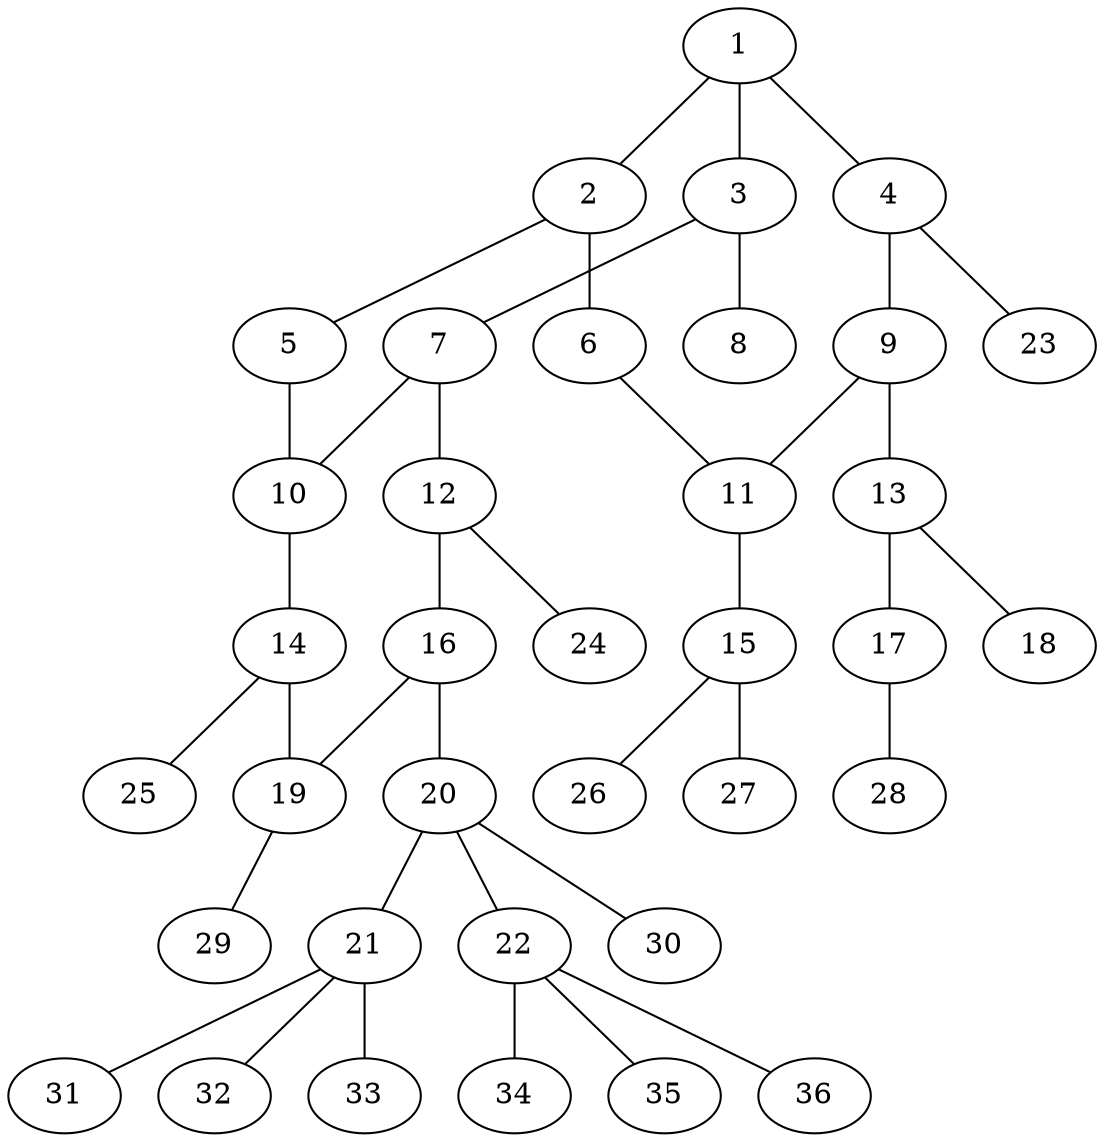 graph molecule_3147 {
	1	 [chem=C];
	2	 [chem=C];
	1 -- 2	 [valence=1];
	3	 [chem=C];
	1 -- 3	 [valence=1];
	4	 [chem=C];
	1 -- 4	 [valence=2];
	5	 [chem=O];
	2 -- 5	 [valence=1];
	6	 [chem=N];
	2 -- 6	 [valence=2];
	7	 [chem=C];
	3 -- 7	 [valence=1];
	8	 [chem=O];
	3 -- 8	 [valence=2];
	9	 [chem=C];
	4 -- 9	 [valence=1];
	23	 [chem=H];
	4 -- 23	 [valence=1];
	10	 [chem=C];
	5 -- 10	 [valence=1];
	11	 [chem=C];
	6 -- 11	 [valence=1];
	7 -- 10	 [valence=2];
	12	 [chem=C];
	7 -- 12	 [valence=1];
	9 -- 11	 [valence=2];
	13	 [chem=C];
	9 -- 13	 [valence=1];
	14	 [chem=C];
	10 -- 14	 [valence=1];
	15	 [chem=N];
	11 -- 15	 [valence=1];
	16	 [chem=C];
	12 -- 16	 [valence=2];
	24	 [chem=H];
	12 -- 24	 [valence=1];
	17	 [chem=O];
	13 -- 17	 [valence=1];
	18	 [chem=O];
	13 -- 18	 [valence=2];
	19	 [chem=C];
	14 -- 19	 [valence=2];
	25	 [chem=H];
	14 -- 25	 [valence=1];
	26	 [chem=H];
	15 -- 26	 [valence=1];
	27	 [chem=H];
	15 -- 27	 [valence=1];
	16 -- 19	 [valence=1];
	20	 [chem=C];
	16 -- 20	 [valence=1];
	28	 [chem=H];
	17 -- 28	 [valence=1];
	29	 [chem=H];
	19 -- 29	 [valence=1];
	21	 [chem=C];
	20 -- 21	 [valence=1];
	22	 [chem=C];
	20 -- 22	 [valence=1];
	30	 [chem=H];
	20 -- 30	 [valence=1];
	31	 [chem=H];
	21 -- 31	 [valence=1];
	32	 [chem=H];
	21 -- 32	 [valence=1];
	33	 [chem=H];
	21 -- 33	 [valence=1];
	34	 [chem=H];
	22 -- 34	 [valence=1];
	35	 [chem=H];
	22 -- 35	 [valence=1];
	36	 [chem=H];
	22 -- 36	 [valence=1];
}

